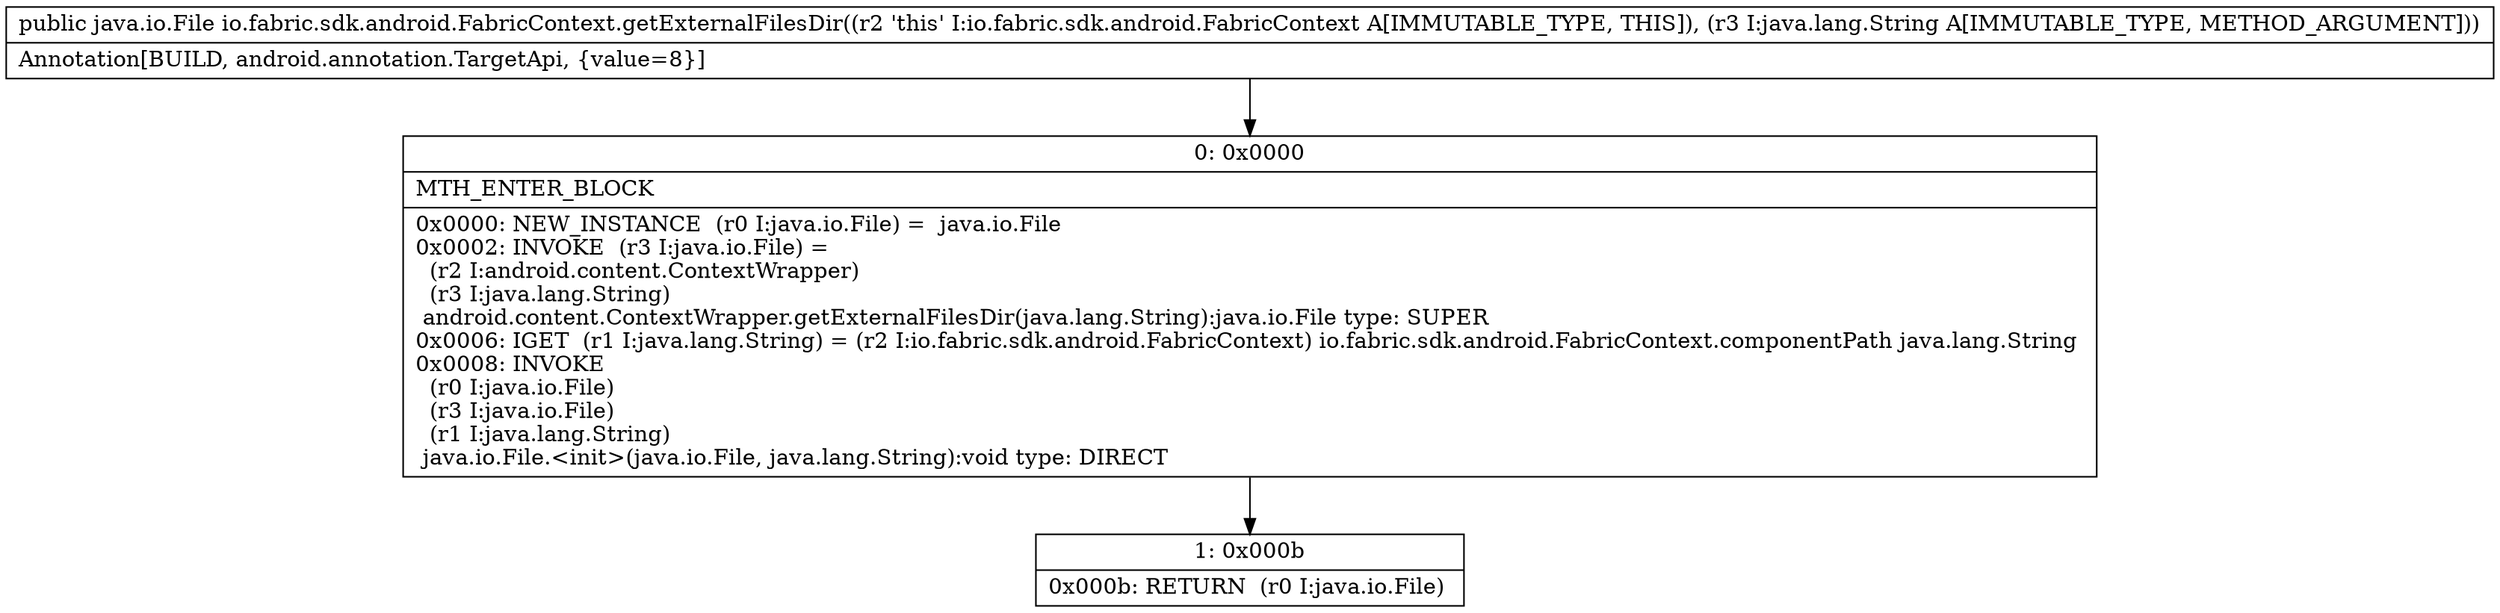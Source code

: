 digraph "CFG forio.fabric.sdk.android.FabricContext.getExternalFilesDir(Ljava\/lang\/String;)Ljava\/io\/File;" {
Node_0 [shape=record,label="{0\:\ 0x0000|MTH_ENTER_BLOCK\l|0x0000: NEW_INSTANCE  (r0 I:java.io.File) =  java.io.File \l0x0002: INVOKE  (r3 I:java.io.File) = \l  (r2 I:android.content.ContextWrapper)\l  (r3 I:java.lang.String)\l android.content.ContextWrapper.getExternalFilesDir(java.lang.String):java.io.File type: SUPER \l0x0006: IGET  (r1 I:java.lang.String) = (r2 I:io.fabric.sdk.android.FabricContext) io.fabric.sdk.android.FabricContext.componentPath java.lang.String \l0x0008: INVOKE  \l  (r0 I:java.io.File)\l  (r3 I:java.io.File)\l  (r1 I:java.lang.String)\l java.io.File.\<init\>(java.io.File, java.lang.String):void type: DIRECT \l}"];
Node_1 [shape=record,label="{1\:\ 0x000b|0x000b: RETURN  (r0 I:java.io.File) \l}"];
MethodNode[shape=record,label="{public java.io.File io.fabric.sdk.android.FabricContext.getExternalFilesDir((r2 'this' I:io.fabric.sdk.android.FabricContext A[IMMUTABLE_TYPE, THIS]), (r3 I:java.lang.String A[IMMUTABLE_TYPE, METHOD_ARGUMENT]))  | Annotation[BUILD, android.annotation.TargetApi, \{value=8\}]\l}"];
MethodNode -> Node_0;
Node_0 -> Node_1;
}

